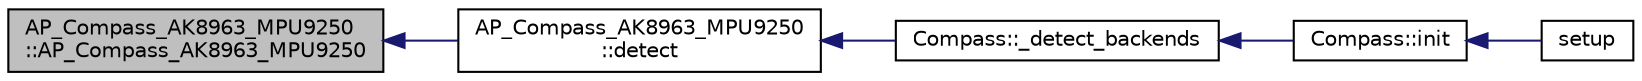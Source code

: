 digraph "AP_Compass_AK8963_MPU9250::AP_Compass_AK8963_MPU9250"
{
 // INTERACTIVE_SVG=YES
  edge [fontname="Helvetica",fontsize="10",labelfontname="Helvetica",labelfontsize="10"];
  node [fontname="Helvetica",fontsize="10",shape=record];
  rankdir="LR";
  Node1 [label="AP_Compass_AK8963_MPU9250\l::AP_Compass_AK8963_MPU9250",height=0.2,width=0.4,color="black", fillcolor="grey75", style="filled" fontcolor="black"];
  Node1 -> Node2 [dir="back",color="midnightblue",fontsize="10",style="solid",fontname="Helvetica"];
  Node2 [label="AP_Compass_AK8963_MPU9250\l::detect",height=0.2,width=0.4,color="black", fillcolor="white", style="filled",URL="$classAP__Compass__AK8963__MPU9250.html#a6276a40d516ecd31513c02ecf84a666f"];
  Node2 -> Node3 [dir="back",color="midnightblue",fontsize="10",style="solid",fontname="Helvetica"];
  Node3 [label="Compass::_detect_backends",height=0.2,width=0.4,color="black", fillcolor="white", style="filled",URL="$classCompass.html#a1c48170d8c8966b22fb150b1634443ec"];
  Node3 -> Node4 [dir="back",color="midnightblue",fontsize="10",style="solid",fontname="Helvetica"];
  Node4 [label="Compass::init",height=0.2,width=0.4,color="black", fillcolor="white", style="filled",URL="$classCompass.html#a190aefc281aba88c7b16e4fc58035c5e"];
  Node4 -> Node5 [dir="back",color="midnightblue",fontsize="10",style="solid",fontname="Helvetica"];
  Node5 [label="setup",height=0.2,width=0.4,color="black", fillcolor="white", style="filled",URL="$AHRS__Test_8pde.html#a7dfd9b79bc5a37d7df40207afbc5431f"];
}
